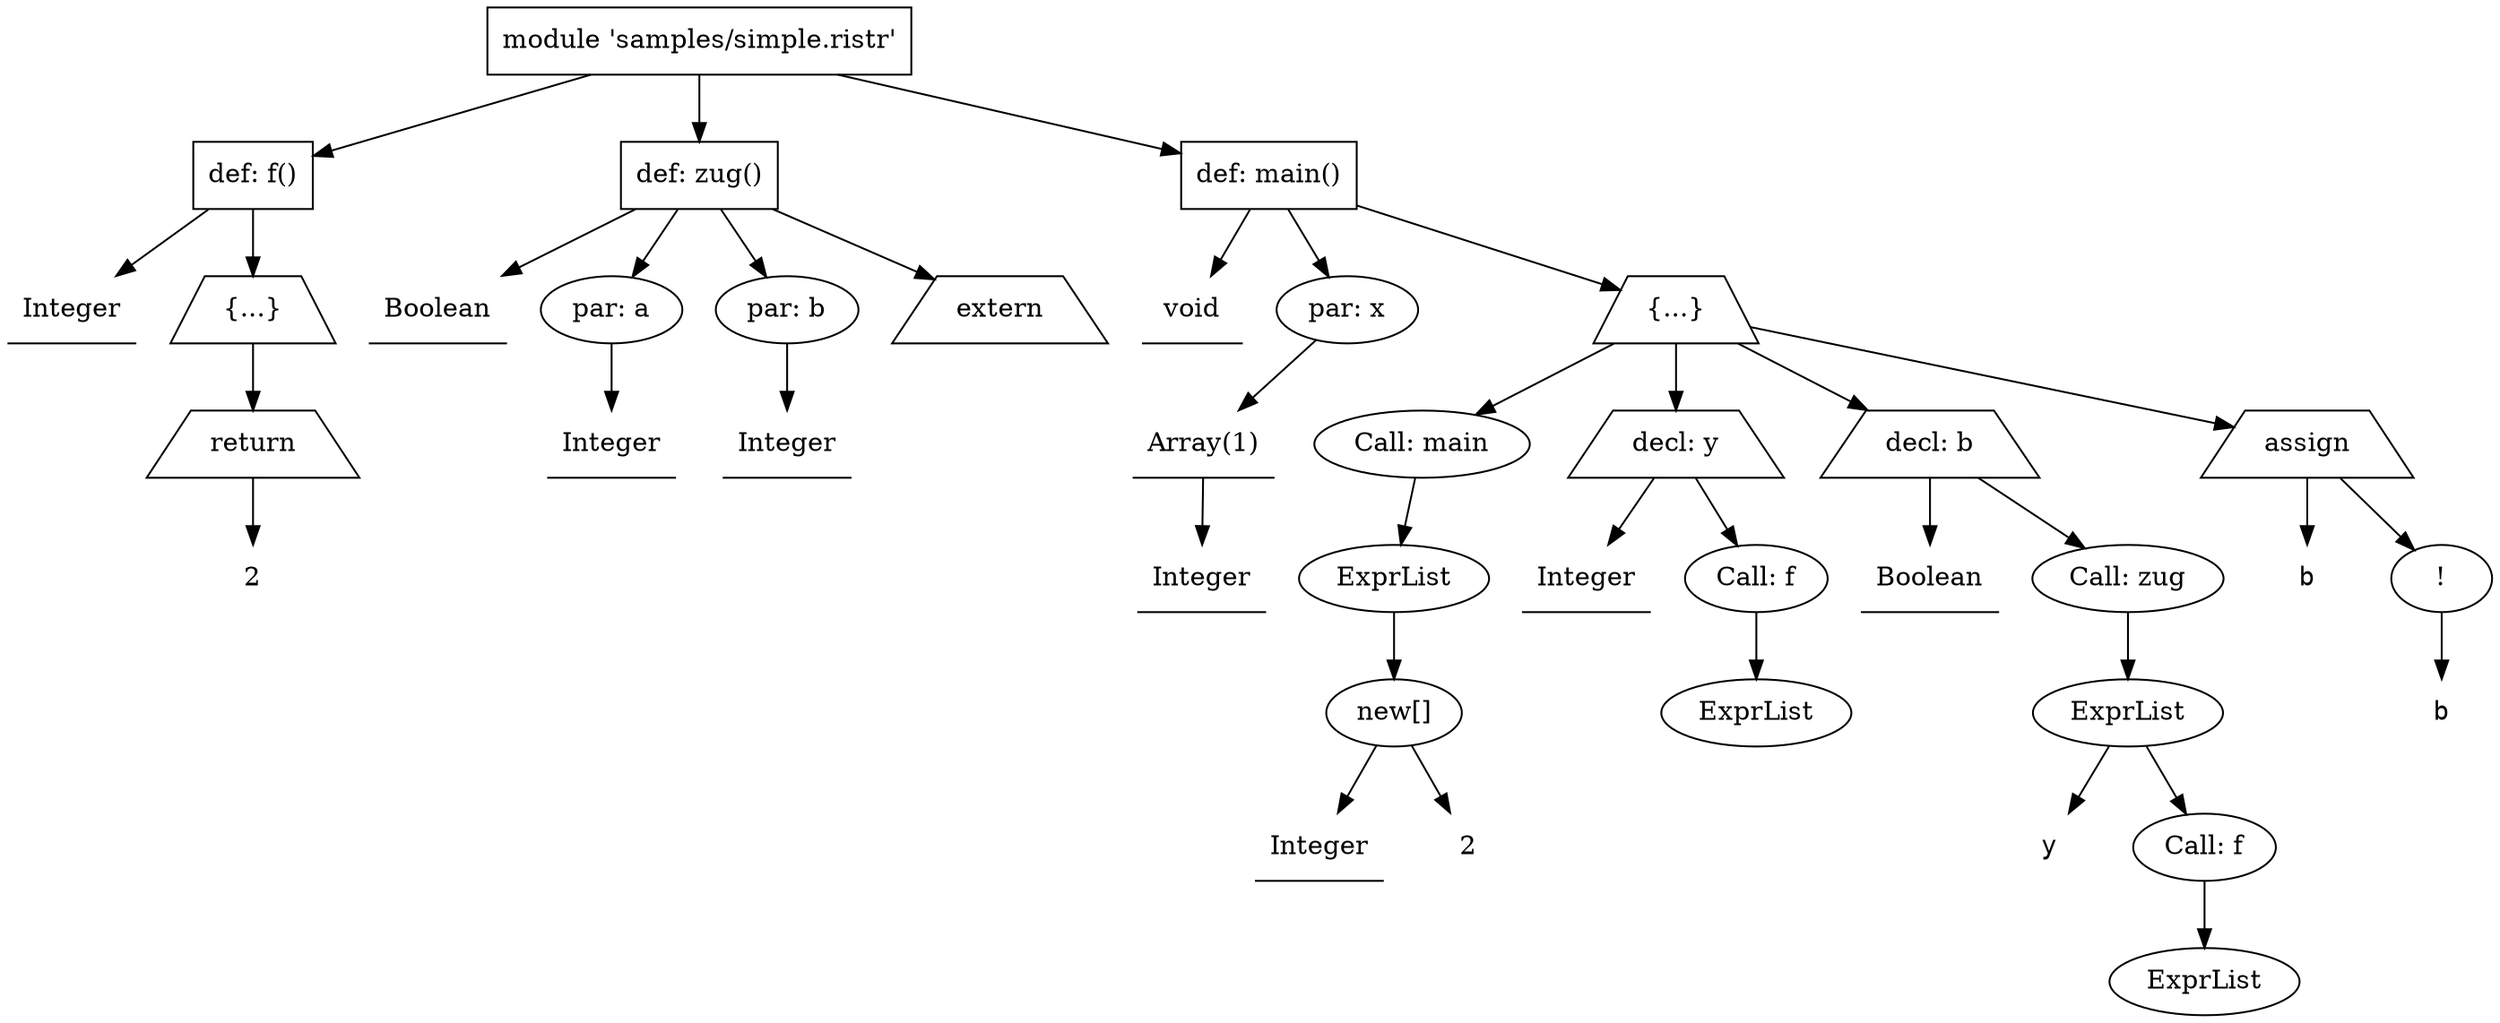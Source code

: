 digraph ristretto {
	n0 [label="module 'samples/simple.ristr'" shape=rect]
	n1 [label="def: f()" shape=rect]
	n2 [label="Integer" shape=underline]
	n1 -> n2
	n3 [label="{...}" shape=trapezium]
	n4 [label="return" shape=trapezium]
	n5 [label="2" shape=plaintext]
	n4 -> n5
	n3 -> n4
	n1 -> n3
	n0 -> n1
	n6 [label="def: zug()" shape=rect]
	n7 [label="Boolean" shape=underline]
	n6 -> n7
	n8 [label="par: a" ]
	n9 [label="Integer" shape=underline]
	n8 -> n9
	n6 -> n8
	n10 [label="par: b" ]
	n11 [label="Integer" shape=underline]
	n10 -> n11
	n6 -> n10
	n12 [label="extern" shape=trapezium]
	n6 -> n12
	n0 -> n6
	n13 [label="def: main()" shape=rect]
	n14 [label="void" shape=underline]
	n13 -> n14
	n15 [label="par: x" ]
	n16 [label="Array(1)" shape=underline]
	n17 [label="Integer" shape=underline]
	n16 -> n17
	n15 -> n16
	n13 -> n15
	n18 [label="{...}" shape=trapezium]
	n19 [label="Call: main" ]
	n20 [label="ExprList" ]
	n21 [label="new[]" ]
	n22 [label="Integer" shape=underline]
	n21 -> n22
	n23 [label="2" shape=plaintext]
	n21 -> n23
	n20 -> n21
	n19 -> n20
	n18 -> n19
	n24 [label="decl: y" shape=trapezium]
	n25 [label="Integer" shape=underline]
	n24 -> n25
	n26 [label="Call: f" ]
	n27 [label="ExprList" ]
	n26 -> n27
	n24 -> n26
	n18 -> n24
	n28 [label="decl: b" shape=trapezium]
	n29 [label="Boolean" shape=underline]
	n28 -> n29
	n30 [label="Call: zug" ]
	n31 [label="ExprList" ]
	n32 [label="y" shape=plaintext, fontname=Courier]
	n31 -> n32
	n33 [label="Call: f" ]
	n34 [label="ExprList" ]
	n33 -> n34
	n31 -> n33
	n30 -> n31
	n28 -> n30
	n18 -> n28
	n35 [label="assign" shape=trapezium]
	n36 [label="b" shape=plaintext, fontname=Courier]
	n35 -> n36
	n37 [label="!" ]
	n38 [label="b" shape=plaintext, fontname=Courier]
	n37 -> n38
	n35 -> n37
	n18 -> n35
	n13 -> n18
	n0 -> n13
}
